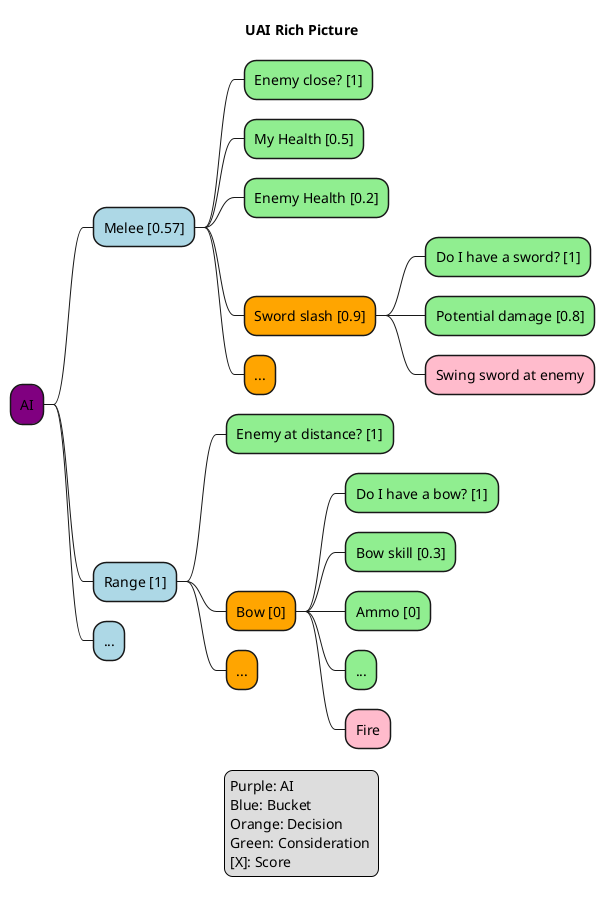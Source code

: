 ﻿@startmindmap
'https://plantuml.com/mindmap-diagram

title UAI Rich Picture

*[#purple] AI
**[#lightblue] Melee [0.57]
***[#lightgreen] Enemy close? [1]
***[#lightgreen] My Health [0.5]
***[#lightgreen] Enemy Health [0.2]
***[#Orange] Sword slash [0.9]
****[#lightgreen] Do I have a sword? [1]
****[#lightgreen] Potential damage [0.8]
****[#FFBBCC] Swing sword at enemy

***[#Orange] ...
'***[#Orange] Punch
'****[#lightgreen] Am I unarmed?
'****[#lightgreen] Potential damage
'****[#FFBBCC] Punch enemy

**[#lightblue] Range [1]
***[#lightgreen] Enemy at distance? [1]
***[#Orange] Bow [0]
****[#lightgreen] Do I have a bow? [1]
****[#lightgreen] Bow skill [0.3]
****[#lightgreen] Ammo [0]
****[#lightgreen] ...
****[#FFBBCC] Fire

***[#Orange] ...

**[#lightblue] ...



legend
 Purple: AI
 Blue: Bucket
 Orange: Decision
 Green: Consideration 
 [X]: Score 
endlegend


'* <&flag>Debian
'** <&globe>Ubuntu
'*** Linux Mint
'*** Kubuntu
'*** Lubuntu
'*** KDE Neon
'** <&graph>LMDE
'** <&pulse>SolydXK
'** <&people>SteamOS
'** <&star>Raspbian with a very long name
'*** <s>Raspmbc</s> => OSMC
'*** <s>Raspyfi</s> => Volumio

@endmindmap
